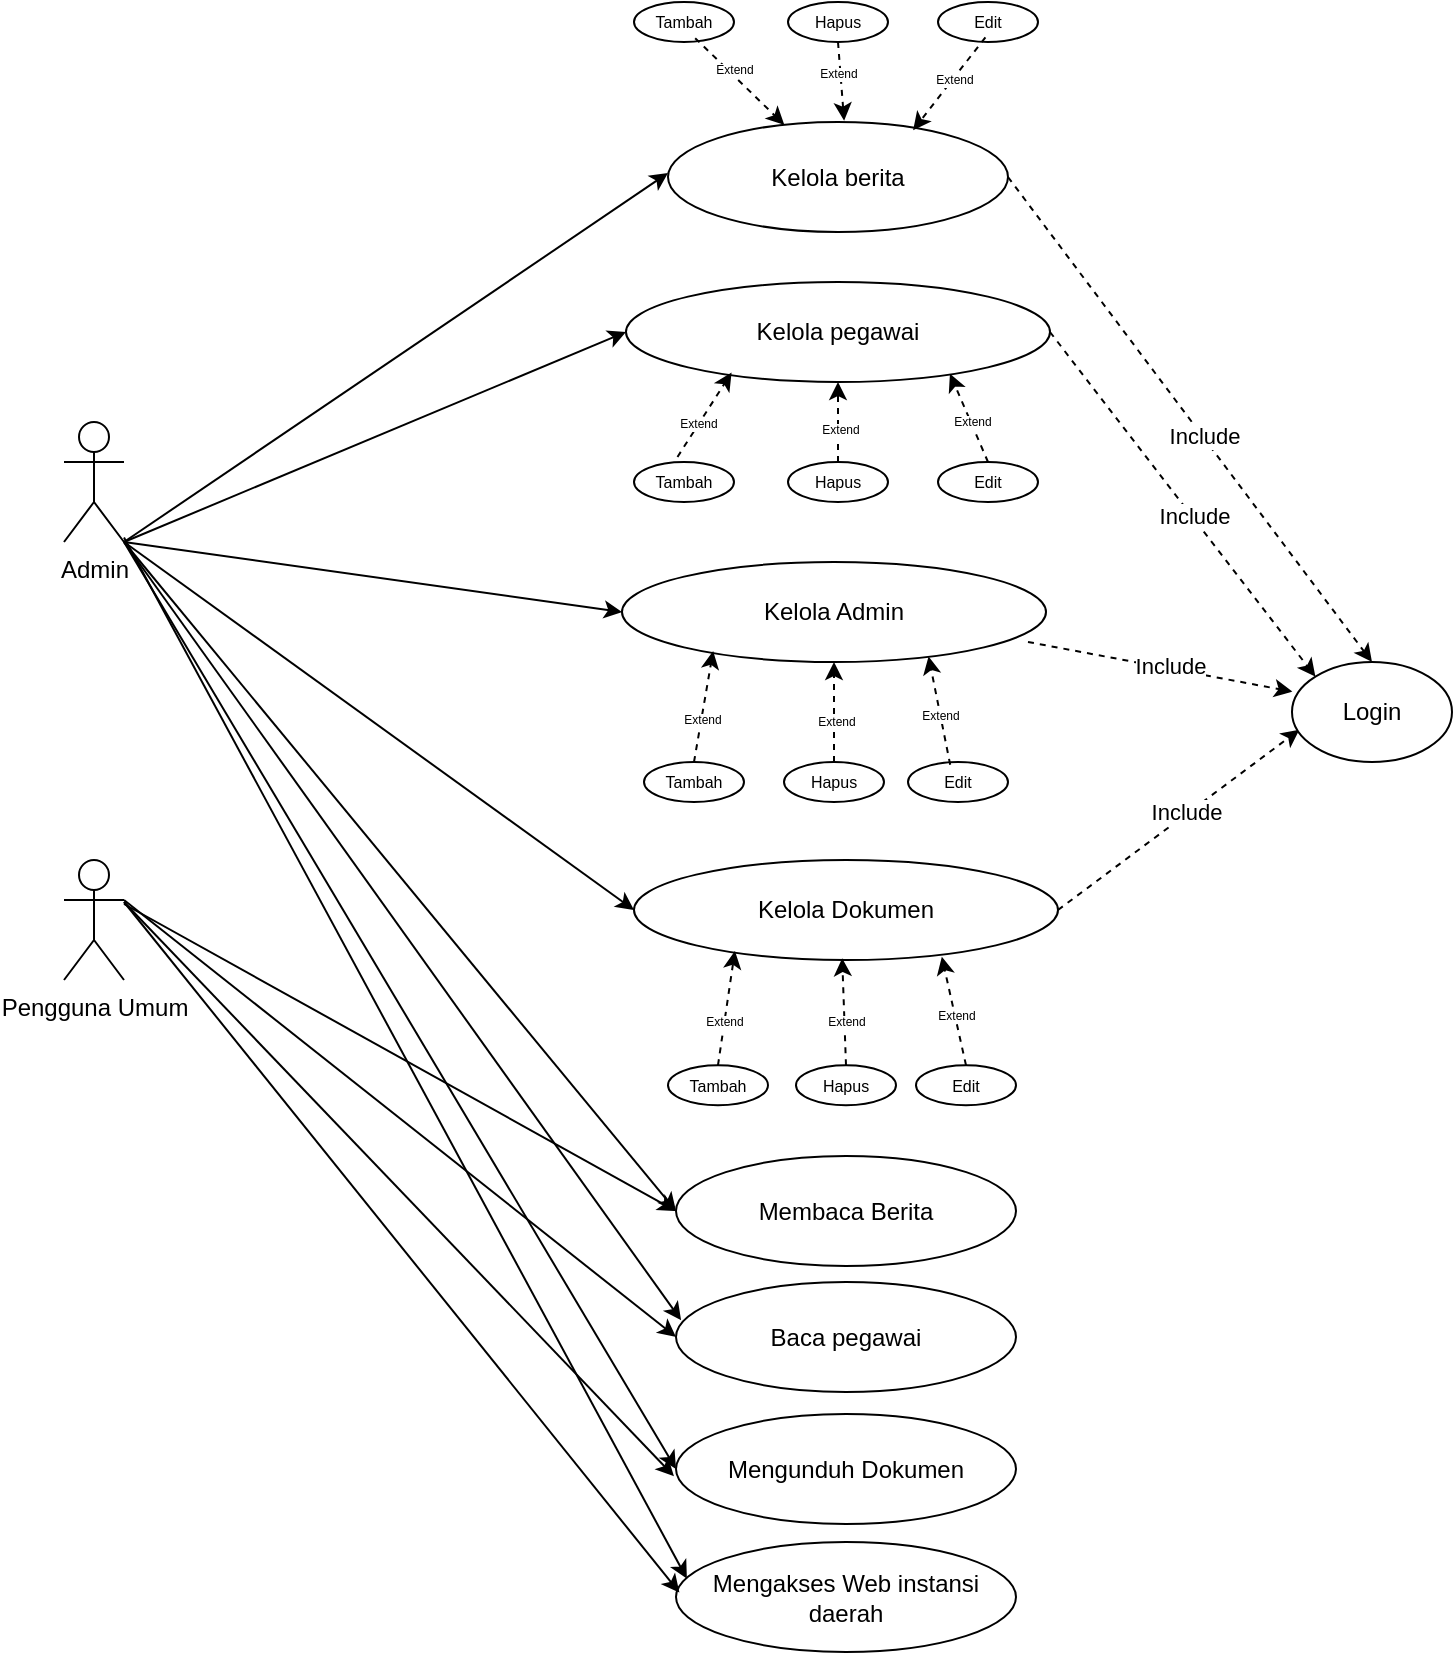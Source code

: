 <mxfile version="24.8.4">
  <diagram name="Halaman-1" id="a5erM-GR11yOrh0IN9mk">
    <mxGraphModel dx="2587" dy="2069" grid="1" gridSize="10" guides="1" tooltips="1" connect="1" arrows="1" fold="1" page="1" pageScale="1" pageWidth="827" pageHeight="1169" math="0" shadow="0">
      <root>
        <mxCell id="0" />
        <mxCell id="1" parent="0" />
        <object label="&lt;div&gt;Admin&lt;/div&gt;" Admin="&#xa;admin" id="lwmFoWbSINQqM__bLWnS-1">
          <mxCell style="shape=umlActor;verticalLabelPosition=bottom;verticalAlign=top;html=1;outlineConnect=0;" parent="1" vertex="1">
            <mxGeometry x="-200" y="-800" width="30" height="60" as="geometry" />
          </mxCell>
        </object>
        <mxCell id="lwmFoWbSINQqM__bLWnS-3" value="Pengguna Umum" style="shape=umlActor;verticalLabelPosition=bottom;verticalAlign=top;html=1;outlineConnect=0;" parent="1" vertex="1">
          <mxGeometry x="-200" y="-581" width="30" height="60" as="geometry" />
        </mxCell>
        <mxCell id="lwmFoWbSINQqM__bLWnS-8" value="Membaca Berita" style="ellipse;whiteSpace=wrap;html=1;" parent="1" vertex="1">
          <mxGeometry x="106" y="-433" width="170" height="55" as="geometry" />
        </mxCell>
        <mxCell id="lwmFoWbSINQqM__bLWnS-9" value="Baca pegawai" style="ellipse;whiteSpace=wrap;html=1;" parent="1" vertex="1">
          <mxGeometry x="106" y="-370" width="170" height="55" as="geometry" />
        </mxCell>
        <mxCell id="lwmFoWbSINQqM__bLWnS-10" value="Mengunduh Dokumen" style="ellipse;whiteSpace=wrap;html=1;" parent="1" vertex="1">
          <mxGeometry x="106" y="-304" width="170" height="55" as="geometry" />
        </mxCell>
        <mxCell id="lwmFoWbSINQqM__bLWnS-11" value="Mengakses Web instansi daerah" style="ellipse;whiteSpace=wrap;html=1;" parent="1" vertex="1">
          <mxGeometry x="106" y="-240" width="170" height="55" as="geometry" />
        </mxCell>
        <mxCell id="lwmFoWbSINQqM__bLWnS-45" value="" style="group" parent="1" vertex="1" connectable="0">
          <mxGeometry x="79" y="-790" width="212" height="110" as="geometry" />
        </mxCell>
        <mxCell id="lwmFoWbSINQqM__bLWnS-33" value="&lt;div&gt;Kelola Admin&lt;/div&gt;" style="ellipse;whiteSpace=wrap;html=1;" parent="lwmFoWbSINQqM__bLWnS-45" vertex="1">
          <mxGeometry y="60" width="212" height="50" as="geometry" />
        </mxCell>
        <mxCell id="lwmFoWbSINQqM__bLWnS-58" value="" style="endArrow=classic;html=1;rounded=0;entryX=0;entryY=0.5;entryDx=0;entryDy=0;exitX=1;exitY=1;exitDx=0;exitDy=0;exitPerimeter=0;" parent="1" source="lwmFoWbSINQqM__bLWnS-1" edge="1">
          <mxGeometry width="50" height="50" relative="1" as="geometry">
            <mxPoint x="-170" y="-772" as="sourcePoint" />
            <mxPoint x="102.0" y="-924.5" as="targetPoint" />
          </mxGeometry>
        </mxCell>
        <mxCell id="lwmFoWbSINQqM__bLWnS-59" value="" style="endArrow=classic;html=1;rounded=0;entryX=0;entryY=0.5;entryDx=0;entryDy=0;" parent="1" edge="1" target="lwmFoWbSINQqM__bLWnS-23">
          <mxGeometry width="50" height="50" relative="1" as="geometry">
            <mxPoint x="-170" y="-740" as="sourcePoint" />
            <mxPoint x="80" y="-800" as="targetPoint" />
          </mxGeometry>
        </mxCell>
        <mxCell id="lwmFoWbSINQqM__bLWnS-61" value="" style="endArrow=classic;html=1;rounded=0;entryX=0;entryY=0.5;entryDx=0;entryDy=0;exitX=1;exitY=1;exitDx=0;exitDy=0;exitPerimeter=0;" parent="1" source="lwmFoWbSINQqM__bLWnS-1" target="lwmFoWbSINQqM__bLWnS-33" edge="1">
          <mxGeometry width="50" height="50" relative="1" as="geometry">
            <mxPoint x="-160" y="-762" as="sourcePoint" />
            <mxPoint x="112.0" y="-914.5" as="targetPoint" />
          </mxGeometry>
        </mxCell>
        <mxCell id="lwmFoWbSINQqM__bLWnS-62" value="" style="endArrow=classic;html=1;rounded=0;entryX=0;entryY=0.5;entryDx=0;entryDy=0;" parent="1" target="lwmFoWbSINQqM__bLWnS-47" edge="1">
          <mxGeometry width="50" height="50" relative="1" as="geometry">
            <mxPoint x="-170" y="-740" as="sourcePoint" />
            <mxPoint x="132" y="-892" as="targetPoint" />
          </mxGeometry>
        </mxCell>
        <mxCell id="lwmFoWbSINQqM__bLWnS-63" value="" style="endArrow=classic;html=1;rounded=0;entryX=0;entryY=0.5;entryDx=0;entryDy=0;exitX=1;exitY=1;exitDx=0;exitDy=0;exitPerimeter=0;" parent="1" source="lwmFoWbSINQqM__bLWnS-1" target="lwmFoWbSINQqM__bLWnS-8" edge="1">
          <mxGeometry width="50" height="50" relative="1" as="geometry">
            <mxPoint x="-130" y="-738" as="sourcePoint" />
            <mxPoint x="142" y="-882" as="targetPoint" />
          </mxGeometry>
        </mxCell>
        <mxCell id="lwmFoWbSINQqM__bLWnS-64" value="" style="endArrow=classic;html=1;rounded=0;entryX=0.015;entryY=0.348;entryDx=0;entryDy=0;entryPerimeter=0;exitX=1;exitY=1;exitDx=0;exitDy=0;exitPerimeter=0;" parent="1" source="lwmFoWbSINQqM__bLWnS-1" target="lwmFoWbSINQqM__bLWnS-9" edge="1">
          <mxGeometry width="50" height="50" relative="1" as="geometry">
            <mxPoint x="-120" y="-728" as="sourcePoint" />
            <mxPoint x="152" y="-872" as="targetPoint" />
          </mxGeometry>
        </mxCell>
        <mxCell id="lwmFoWbSINQqM__bLWnS-65" value="" style="endArrow=classic;html=1;rounded=0;entryX=0;entryY=0.5;entryDx=0;entryDy=0;exitX=1;exitY=1;exitDx=0;exitDy=0;exitPerimeter=0;" parent="1" source="lwmFoWbSINQqM__bLWnS-1" target="lwmFoWbSINQqM__bLWnS-10" edge="1">
          <mxGeometry width="50" height="50" relative="1" as="geometry">
            <mxPoint x="-110" y="-718" as="sourcePoint" />
            <mxPoint x="162" y="-862" as="targetPoint" />
          </mxGeometry>
        </mxCell>
        <mxCell id="lwmFoWbSINQqM__bLWnS-66" value="" style="endArrow=classic;html=1;rounded=0;entryX=0.032;entryY=0.334;entryDx=0;entryDy=0;entryPerimeter=0;" parent="1" source="lwmFoWbSINQqM__bLWnS-1" target="lwmFoWbSINQqM__bLWnS-11" edge="1">
          <mxGeometry width="50" height="50" relative="1" as="geometry">
            <mxPoint x="-100" y="-708" as="sourcePoint" />
            <mxPoint x="172" y="-852" as="targetPoint" />
          </mxGeometry>
        </mxCell>
        <mxCell id="lwmFoWbSINQqM__bLWnS-69" value="" style="endArrow=classic;html=1;rounded=0;entryX=0;entryY=0.5;entryDx=0;entryDy=0;" parent="1" target="lwmFoWbSINQqM__bLWnS-8" edge="1">
          <mxGeometry width="50" height="50" relative="1" as="geometry">
            <mxPoint x="-170" y="-559" as="sourcePoint" />
            <mxPoint x="-120" y="-609" as="targetPoint" />
          </mxGeometry>
        </mxCell>
        <mxCell id="lwmFoWbSINQqM__bLWnS-71" value="" style="endArrow=classic;html=1;rounded=0;exitX=1;exitY=0.333;exitDx=0;exitDy=0;exitPerimeter=0;entryX=0;entryY=0.5;entryDx=0;entryDy=0;" parent="1" source="lwmFoWbSINQqM__bLWnS-3" target="lwmFoWbSINQqM__bLWnS-9" edge="1">
          <mxGeometry width="50" height="50" relative="1" as="geometry">
            <mxPoint x="-160" y="-549" as="sourcePoint" />
            <mxPoint x="100" y="-390" as="targetPoint" />
          </mxGeometry>
        </mxCell>
        <mxCell id="lwmFoWbSINQqM__bLWnS-73" value="" style="endArrow=classic;html=1;rounded=0;entryX=-0.006;entryY=0.565;entryDx=0;entryDy=0;entryPerimeter=0;" parent="1" target="lwmFoWbSINQqM__bLWnS-10" edge="1">
          <mxGeometry width="50" height="50" relative="1" as="geometry">
            <mxPoint x="-170" y="-560" as="sourcePoint" />
            <mxPoint x="116" y="-381" as="targetPoint" />
          </mxGeometry>
        </mxCell>
        <mxCell id="lwmFoWbSINQqM__bLWnS-74" value="" style="endArrow=classic;html=1;rounded=0;entryX=0.01;entryY=0.46;entryDx=0;entryDy=0;entryPerimeter=0;" parent="1" target="lwmFoWbSINQqM__bLWnS-11" edge="1">
          <mxGeometry width="50" height="50" relative="1" as="geometry">
            <mxPoint x="-170" y="-560" as="sourcePoint" />
            <mxPoint x="115" y="-228" as="targetPoint" />
          </mxGeometry>
        </mxCell>
        <mxCell id="lwmFoWbSINQqM__bLWnS-80" value="" style="endArrow=classic;html=1;rounded=0;exitX=1;exitY=0.5;exitDx=0;exitDy=0;dashed=1;entryX=0.5;entryY=0;entryDx=0;entryDy=0;" parent="1" source="lwmFoWbSINQqM__bLWnS-4" target="jKPOHshXZCHA1gt1ZA44-2" edge="1">
          <mxGeometry width="50" height="50" relative="1" as="geometry">
            <mxPoint x="270" y="-760" as="sourcePoint" />
            <mxPoint x="500" y="-560" as="targetPoint" />
          </mxGeometry>
        </mxCell>
        <mxCell id="lwmFoWbSINQqM__bLWnS-81" value="Include" style="edgeLabel;html=1;align=center;verticalAlign=middle;resizable=0;points=[];" parent="lwmFoWbSINQqM__bLWnS-80" vertex="1" connectable="0">
          <mxGeometry x="0.067" y="1" relative="1" as="geometry">
            <mxPoint as="offset" />
          </mxGeometry>
        </mxCell>
        <mxCell id="lwmFoWbSINQqM__bLWnS-82" value="" style="endArrow=classic;html=1;rounded=0;exitX=1;exitY=0.5;exitDx=0;exitDy=0;dashed=1;entryX=0;entryY=0;entryDx=0;entryDy=0;" parent="1" source="lwmFoWbSINQqM__bLWnS-23" target="jKPOHshXZCHA1gt1ZA44-2" edge="1">
          <mxGeometry width="50" height="50" relative="1" as="geometry">
            <mxPoint x="282" y="-912" as="sourcePoint" />
            <mxPoint x="460" y="-541.44" as="targetPoint" />
          </mxGeometry>
        </mxCell>
        <mxCell id="lwmFoWbSINQqM__bLWnS-83" value="Include" style="edgeLabel;html=1;align=center;verticalAlign=middle;resizable=0;points=[];" parent="lwmFoWbSINQqM__bLWnS-82" vertex="1" connectable="0">
          <mxGeometry x="0.067" y="1" relative="1" as="geometry">
            <mxPoint as="offset" />
          </mxGeometry>
        </mxCell>
        <mxCell id="lwmFoWbSINQqM__bLWnS-84" value="" style="endArrow=classic;html=1;rounded=0;entryX=0.002;entryY=0.296;entryDx=0;entryDy=0;exitX=1;exitY=0.5;exitDx=0;exitDy=0;dashed=1;entryPerimeter=0;" parent="1" target="jKPOHshXZCHA1gt1ZA44-2" edge="1">
          <mxGeometry width="50" height="50" relative="1" as="geometry">
            <mxPoint x="282.0" y="-690" as="sourcePoint" />
            <mxPoint x="457.862" y="-538.317" as="targetPoint" />
          </mxGeometry>
        </mxCell>
        <mxCell id="lwmFoWbSINQqM__bLWnS-85" value="Include" style="edgeLabel;html=1;align=center;verticalAlign=middle;resizable=0;points=[];" parent="lwmFoWbSINQqM__bLWnS-84" vertex="1" connectable="0">
          <mxGeometry x="0.067" y="1" relative="1" as="geometry">
            <mxPoint as="offset" />
          </mxGeometry>
        </mxCell>
        <mxCell id="lwmFoWbSINQqM__bLWnS-86" value="" style="endArrow=classic;html=1;rounded=0;entryX=0.046;entryY=0.678;entryDx=0;entryDy=0;exitX=1;exitY=0.5;exitDx=0;exitDy=0;dashed=1;entryPerimeter=0;" parent="1" target="jKPOHshXZCHA1gt1ZA44-2" edge="1" source="lwmFoWbSINQqM__bLWnS-47">
          <mxGeometry width="50" height="50" relative="1" as="geometry">
            <mxPoint x="287.0" y="-557.12" as="sourcePoint" />
            <mxPoint x="467.011" y="-532.24" as="targetPoint" />
          </mxGeometry>
        </mxCell>
        <mxCell id="lwmFoWbSINQqM__bLWnS-87" value="Include" style="edgeLabel;html=1;align=center;verticalAlign=middle;resizable=0;points=[];" parent="lwmFoWbSINQqM__bLWnS-86" vertex="1" connectable="0">
          <mxGeometry x="0.067" y="1" relative="1" as="geometry">
            <mxPoint as="offset" />
          </mxGeometry>
        </mxCell>
        <mxCell id="lwmFoWbSINQqM__bLWnS-4" value="Kelola berita" style="ellipse;whiteSpace=wrap;html=1;" parent="1" vertex="1">
          <mxGeometry x="102" y="-950" width="170" height="55" as="geometry" />
        </mxCell>
        <mxCell id="lwmFoWbSINQqM__bLWnS-13" value="Tambah" style="ellipse;whiteSpace=wrap;html=1;fontSize=8;" parent="1" vertex="1">
          <mxGeometry x="85" y="-1010" width="50" height="20" as="geometry" />
        </mxCell>
        <mxCell id="lwmFoWbSINQqM__bLWnS-14" value="Hapus" style="ellipse;whiteSpace=wrap;html=1;fontSize=8;" parent="1" vertex="1">
          <mxGeometry x="162" y="-1010" width="50" height="20" as="geometry" />
        </mxCell>
        <mxCell id="lwmFoWbSINQqM__bLWnS-15" value="Edit" style="ellipse;whiteSpace=wrap;html=1;fontSize=8;" parent="1" vertex="1">
          <mxGeometry x="237" y="-1010" width="50" height="20" as="geometry" />
        </mxCell>
        <mxCell id="lwmFoWbSINQqM__bLWnS-17" value="" style="endArrow=classic;html=1;rounded=0;dashed=1;exitX=0.612;exitY=0.904;exitDx=0;exitDy=0;exitPerimeter=0;" parent="1" source="lwmFoWbSINQqM__bLWnS-13" target="lwmFoWbSINQqM__bLWnS-4" edge="1">
          <mxGeometry width="50" height="50" relative="1" as="geometry">
            <mxPoint x="140" y="-970" as="sourcePoint" />
            <mxPoint x="123" y="-980" as="targetPoint" />
          </mxGeometry>
        </mxCell>
        <mxCell id="lwmFoWbSINQqM__bLWnS-20" value="Extend" style="edgeLabel;html=1;align=center;verticalAlign=middle;resizable=0;points=[];fontSize=6;" parent="lwmFoWbSINQqM__bLWnS-17" vertex="1" connectable="0">
          <mxGeometry x="-0.234" y="1" relative="1" as="geometry">
            <mxPoint x="1" as="offset" />
          </mxGeometry>
        </mxCell>
        <mxCell id="lwmFoWbSINQqM__bLWnS-18" value="" style="endArrow=classic;html=1;rounded=0;exitX=0.5;exitY=1;exitDx=0;exitDy=0;dashed=1;entryX=0.518;entryY=-0.012;entryDx=0;entryDy=0;entryPerimeter=0;" parent="1" source="lwmFoWbSINQqM__bLWnS-14" edge="1" target="lwmFoWbSINQqM__bLWnS-4">
          <mxGeometry width="50" height="50" relative="1" as="geometry">
            <mxPoint x="202" y="-947" as="sourcePoint" />
            <mxPoint x="210" y="-970" as="targetPoint" />
          </mxGeometry>
        </mxCell>
        <mxCell id="lwmFoWbSINQqM__bLWnS-21" value="Extend" style="edgeLabel;html=1;align=center;verticalAlign=middle;resizable=0;points=[];fontSize=6;" parent="lwmFoWbSINQqM__bLWnS-18" vertex="1" connectable="0">
          <mxGeometry x="-0.206" y="-1" relative="1" as="geometry">
            <mxPoint as="offset" />
          </mxGeometry>
        </mxCell>
        <mxCell id="lwmFoWbSINQqM__bLWnS-19" value="" style="endArrow=classic;html=1;rounded=0;dashed=1;exitX=0.474;exitY=0.883;exitDx=0;exitDy=0;exitPerimeter=0;entryX=0.721;entryY=0.074;entryDx=0;entryDy=0;entryPerimeter=0;" parent="1" source="lwmFoWbSINQqM__bLWnS-15" edge="1" target="lwmFoWbSINQqM__bLWnS-4">
          <mxGeometry width="50" height="50" relative="1" as="geometry">
            <mxPoint x="261.83" y="-950" as="sourcePoint" />
            <mxPoint x="270" y="-960" as="targetPoint" />
          </mxGeometry>
        </mxCell>
        <mxCell id="lwmFoWbSINQqM__bLWnS-22" value="Extend" style="edgeLabel;html=1;align=center;verticalAlign=middle;resizable=0;points=[];fontSize=6;" parent="lwmFoWbSINQqM__bLWnS-19" vertex="1" connectable="0">
          <mxGeometry x="-0.092" relative="1" as="geometry">
            <mxPoint as="offset" />
          </mxGeometry>
        </mxCell>
        <mxCell id="lwmFoWbSINQqM__bLWnS-23" value="Kelola pegawai" style="ellipse;whiteSpace=wrap;html=1;" parent="1" vertex="1">
          <mxGeometry x="81" y="-870" width="212" height="50" as="geometry" />
        </mxCell>
        <mxCell id="lwmFoWbSINQqM__bLWnS-24" value="Tambah" style="ellipse;whiteSpace=wrap;html=1;fontSize=8;" parent="1" vertex="1">
          <mxGeometry x="90" y="-630" width="50" height="20" as="geometry" />
        </mxCell>
        <mxCell id="lwmFoWbSINQqM__bLWnS-25" value="Hapus" style="ellipse;whiteSpace=wrap;html=1;fontSize=8;" parent="1" vertex="1">
          <mxGeometry x="160" y="-630" width="50" height="20" as="geometry" />
        </mxCell>
        <mxCell id="lwmFoWbSINQqM__bLWnS-26" value="Edit" style="ellipse;whiteSpace=wrap;html=1;fontSize=8;" parent="1" vertex="1">
          <mxGeometry x="222" y="-630" width="50" height="20" as="geometry" />
        </mxCell>
        <mxCell id="lwmFoWbSINQqM__bLWnS-27" value="" style="endArrow=classic;html=1;rounded=0;dashed=1;exitX=0.435;exitY=-0.127;exitDx=0;exitDy=0;exitPerimeter=0;entryX=0.249;entryY=0.906;entryDx=0;entryDy=0;entryPerimeter=0;" parent="1" source="lwmFoWbSINQqM__bLWnS-34" target="lwmFoWbSINQqM__bLWnS-23" edge="1">
          <mxGeometry width="50" height="50" relative="1" as="geometry">
            <mxPoint x="130" y="-780" as="sourcePoint" />
            <mxPoint x="130" y="-880" as="targetPoint" />
          </mxGeometry>
        </mxCell>
        <mxCell id="lwmFoWbSINQqM__bLWnS-28" value="Extend" style="edgeLabel;html=1;align=center;verticalAlign=middle;resizable=0;points=[];fontSize=6;" parent="lwmFoWbSINQqM__bLWnS-27" vertex="1" connectable="0">
          <mxGeometry x="-0.234" y="1" relative="1" as="geometry">
            <mxPoint x="1" as="offset" />
          </mxGeometry>
        </mxCell>
        <mxCell id="lwmFoWbSINQqM__bLWnS-29" value="" style="endArrow=classic;html=1;rounded=0;entryX=0.5;entryY=1;entryDx=0;entryDy=0;dashed=1;exitX=0.5;exitY=0;exitDx=0;exitDy=0;" parent="1" source="lwmFoWbSINQqM__bLWnS-35" edge="1" target="lwmFoWbSINQqM__bLWnS-23">
          <mxGeometry width="50" height="50" relative="1" as="geometry">
            <mxPoint x="210" y="-790" as="sourcePoint" />
            <mxPoint x="186" y="-880" as="targetPoint" />
          </mxGeometry>
        </mxCell>
        <mxCell id="lwmFoWbSINQqM__bLWnS-30" value="Extend" style="edgeLabel;html=1;align=center;verticalAlign=middle;resizable=0;points=[];fontSize=6;" parent="lwmFoWbSINQqM__bLWnS-29" vertex="1" connectable="0">
          <mxGeometry x="-0.206" y="-1" relative="1" as="geometry">
            <mxPoint as="offset" />
          </mxGeometry>
        </mxCell>
        <mxCell id="lwmFoWbSINQqM__bLWnS-31" value="" style="endArrow=classic;html=1;rounded=0;entryX=0.764;entryY=0.917;entryDx=0;entryDy=0;entryPerimeter=0;dashed=1;exitX=0.5;exitY=0;exitDx=0;exitDy=0;" parent="1" source="lwmFoWbSINQqM__bLWnS-36" edge="1" target="lwmFoWbSINQqM__bLWnS-23">
          <mxGeometry width="50" height="50" relative="1" as="geometry">
            <mxPoint x="280" y="-800" as="sourcePoint" />
            <mxPoint x="260.83" y="-880" as="targetPoint" />
          </mxGeometry>
        </mxCell>
        <mxCell id="lwmFoWbSINQqM__bLWnS-32" value="Extend" style="edgeLabel;html=1;align=center;verticalAlign=middle;resizable=0;points=[];fontSize=6;" parent="lwmFoWbSINQqM__bLWnS-31" vertex="1" connectable="0">
          <mxGeometry x="-0.092" relative="1" as="geometry">
            <mxPoint as="offset" />
          </mxGeometry>
        </mxCell>
        <mxCell id="lwmFoWbSINQqM__bLWnS-34" value="Tambah" style="ellipse;whiteSpace=wrap;html=1;fontSize=8;" parent="1" vertex="1">
          <mxGeometry x="85" y="-780" width="50" height="20" as="geometry" />
        </mxCell>
        <mxCell id="lwmFoWbSINQqM__bLWnS-35" value="Hapus" style="ellipse;whiteSpace=wrap;html=1;fontSize=8;" parent="1" vertex="1">
          <mxGeometry x="162" y="-780" width="50" height="20" as="geometry" />
        </mxCell>
        <mxCell id="lwmFoWbSINQqM__bLWnS-36" value="Edit" style="ellipse;whiteSpace=wrap;html=1;fontSize=8;" parent="1" vertex="1">
          <mxGeometry x="237" y="-780" width="50" height="20" as="geometry" />
        </mxCell>
        <mxCell id="lwmFoWbSINQqM__bLWnS-37" value="" style="endArrow=classic;html=1;rounded=0;dashed=1;entryX=0.215;entryY=0.89;entryDx=0;entryDy=0;entryPerimeter=0;exitX=0.5;exitY=0;exitDx=0;exitDy=0;" parent="1" source="lwmFoWbSINQqM__bLWnS-24" target="lwmFoWbSINQqM__bLWnS-33" edge="1">
          <mxGeometry width="50" height="50" relative="1" as="geometry">
            <mxPoint x="120" y="-610" as="sourcePoint" />
            <mxPoint x="130" y="-650" as="targetPoint" />
          </mxGeometry>
        </mxCell>
        <mxCell id="lwmFoWbSINQqM__bLWnS-38" value="Extend" style="edgeLabel;html=1;align=center;verticalAlign=middle;resizable=0;points=[];fontSize=6;" parent="lwmFoWbSINQqM__bLWnS-37" vertex="1" connectable="0">
          <mxGeometry x="-0.234" y="1" relative="1" as="geometry">
            <mxPoint x="1" as="offset" />
          </mxGeometry>
        </mxCell>
        <mxCell id="jKPOHshXZCHA1gt1ZA44-2" value="Login" style="ellipse;whiteSpace=wrap;html=1;" vertex="1" parent="1">
          <mxGeometry x="414" y="-680" width="80" height="50" as="geometry" />
        </mxCell>
        <mxCell id="lwmFoWbSINQqM__bLWnS-39" value="" style="endArrow=classic;html=1;rounded=0;exitX=0.5;exitY=0;exitDx=0;exitDy=0;entryX=0.5;entryY=1;entryDx=0;entryDy=0;dashed=1;" parent="1" source="lwmFoWbSINQqM__bLWnS-25" edge="1" target="lwmFoWbSINQqM__bLWnS-33">
          <mxGeometry width="50" height="50" relative="1" as="geometry">
            <mxPoint x="185.73" y="-613" as="sourcePoint" />
            <mxPoint x="185.73" y="-653" as="targetPoint" />
          </mxGeometry>
        </mxCell>
        <mxCell id="lwmFoWbSINQqM__bLWnS-40" value="Extend" style="edgeLabel;html=1;align=center;verticalAlign=middle;resizable=0;points=[];fontSize=6;" parent="lwmFoWbSINQqM__bLWnS-39" vertex="1" connectable="0">
          <mxGeometry x="-0.206" y="-1" relative="1" as="geometry">
            <mxPoint as="offset" />
          </mxGeometry>
        </mxCell>
        <mxCell id="lwmFoWbSINQqM__bLWnS-41" value="" style="endArrow=classic;html=1;rounded=0;entryX=0.723;entryY=0.944;entryDx=0;entryDy=0;entryPerimeter=0;dashed=1;exitX=0.422;exitY=0.068;exitDx=0;exitDy=0;exitPerimeter=0;" parent="1" source="lwmFoWbSINQqM__bLWnS-26" edge="1" target="lwmFoWbSINQqM__bLWnS-33">
          <mxGeometry width="50" height="50" relative="1" as="geometry">
            <mxPoint x="240" y="-610" as="sourcePoint" />
            <mxPoint x="253.95" y="-653" as="targetPoint" />
          </mxGeometry>
        </mxCell>
        <mxCell id="lwmFoWbSINQqM__bLWnS-42" value="Extend" style="edgeLabel;html=1;align=center;verticalAlign=middle;resizable=0;points=[];fontSize=6;" parent="lwmFoWbSINQqM__bLWnS-41" vertex="1" connectable="0">
          <mxGeometry x="-0.092" relative="1" as="geometry">
            <mxPoint as="offset" />
          </mxGeometry>
        </mxCell>
        <mxCell id="lwmFoWbSINQqM__bLWnS-47" value="Kelola Dokumen" style="ellipse;whiteSpace=wrap;html=1;" parent="1" vertex="1">
          <mxGeometry x="85" y="-581" width="212" height="50" as="geometry" />
        </mxCell>
        <mxCell id="lwmFoWbSINQqM__bLWnS-48" value="Tambah" style="ellipse;whiteSpace=wrap;html=1;fontSize=8;" parent="1" vertex="1">
          <mxGeometry x="102" y="-478.4" width="50" height="20" as="geometry" />
        </mxCell>
        <mxCell id="lwmFoWbSINQqM__bLWnS-49" value="Hapus" style="ellipse;whiteSpace=wrap;html=1;fontSize=8;" parent="1" vertex="1">
          <mxGeometry x="166" y="-478.4" width="50" height="20" as="geometry" />
        </mxCell>
        <mxCell id="lwmFoWbSINQqM__bLWnS-50" value="Edit" style="ellipse;whiteSpace=wrap;html=1;fontSize=8;" parent="1" vertex="1">
          <mxGeometry x="226" y="-478.4" width="50" height="20" as="geometry" />
        </mxCell>
        <mxCell id="lwmFoWbSINQqM__bLWnS-51" value="" style="endArrow=classic;html=1;rounded=0;exitX=0.5;exitY=0;exitDx=0;exitDy=0;dashed=1;entryX=0.238;entryY=0.909;entryDx=0;entryDy=0;entryPerimeter=0;" parent="1" source="lwmFoWbSINQqM__bLWnS-48" target="lwmFoWbSINQqM__bLWnS-47" edge="1">
          <mxGeometry width="50" height="50" relative="1" as="geometry">
            <mxPoint x="134.816" y="-489.6" as="sourcePoint" />
            <mxPoint x="133" y="-531" as="targetPoint" />
          </mxGeometry>
        </mxCell>
        <mxCell id="lwmFoWbSINQqM__bLWnS-52" value="Extend" style="edgeLabel;html=1;align=center;verticalAlign=middle;resizable=0;points=[];fontSize=6;" parent="lwmFoWbSINQqM__bLWnS-51" vertex="1" connectable="0">
          <mxGeometry x="-0.234" y="1" relative="1" as="geometry">
            <mxPoint x="1" as="offset" />
          </mxGeometry>
        </mxCell>
        <mxCell id="lwmFoWbSINQqM__bLWnS-53" value="" style="endArrow=classic;html=1;rounded=0;exitX=0.5;exitY=0;exitDx=0;exitDy=0;entryX=0.491;entryY=0.982;entryDx=0;entryDy=0;entryPerimeter=0;dashed=1;" parent="1" source="lwmFoWbSINQqM__bLWnS-49" edge="1" target="lwmFoWbSINQqM__bLWnS-47">
          <mxGeometry width="50" height="50" relative="1" as="geometry">
            <mxPoint x="184" y="-491" as="sourcePoint" />
            <mxPoint x="184" y="-531" as="targetPoint" />
          </mxGeometry>
        </mxCell>
        <mxCell id="lwmFoWbSINQqM__bLWnS-54" value="Extend" style="edgeLabel;html=1;align=center;verticalAlign=middle;resizable=0;points=[];fontSize=6;" parent="lwmFoWbSINQqM__bLWnS-53" vertex="1" connectable="0">
          <mxGeometry x="-0.206" y="-1" relative="1" as="geometry">
            <mxPoint as="offset" />
          </mxGeometry>
        </mxCell>
        <mxCell id="lwmFoWbSINQqM__bLWnS-55" value="" style="endArrow=classic;html=1;rounded=0;dashed=1;exitX=0.5;exitY=0;exitDx=0;exitDy=0;entryX=0.726;entryY=0.967;entryDx=0;entryDy=0;entryPerimeter=0;" parent="1" source="lwmFoWbSINQqM__bLWnS-50" edge="1" target="lwmFoWbSINQqM__bLWnS-47">
          <mxGeometry width="50" height="50" relative="1" as="geometry">
            <mxPoint x="234.88" y="-488.4" as="sourcePoint" />
            <mxPoint x="258.83" y="-531" as="targetPoint" />
          </mxGeometry>
        </mxCell>
        <mxCell id="lwmFoWbSINQqM__bLWnS-56" value="Extend" style="edgeLabel;html=1;align=center;verticalAlign=middle;resizable=0;points=[];fontSize=6;" parent="lwmFoWbSINQqM__bLWnS-55" vertex="1" connectable="0">
          <mxGeometry x="-0.092" relative="1" as="geometry">
            <mxPoint as="offset" />
          </mxGeometry>
        </mxCell>
      </root>
    </mxGraphModel>
  </diagram>
</mxfile>
